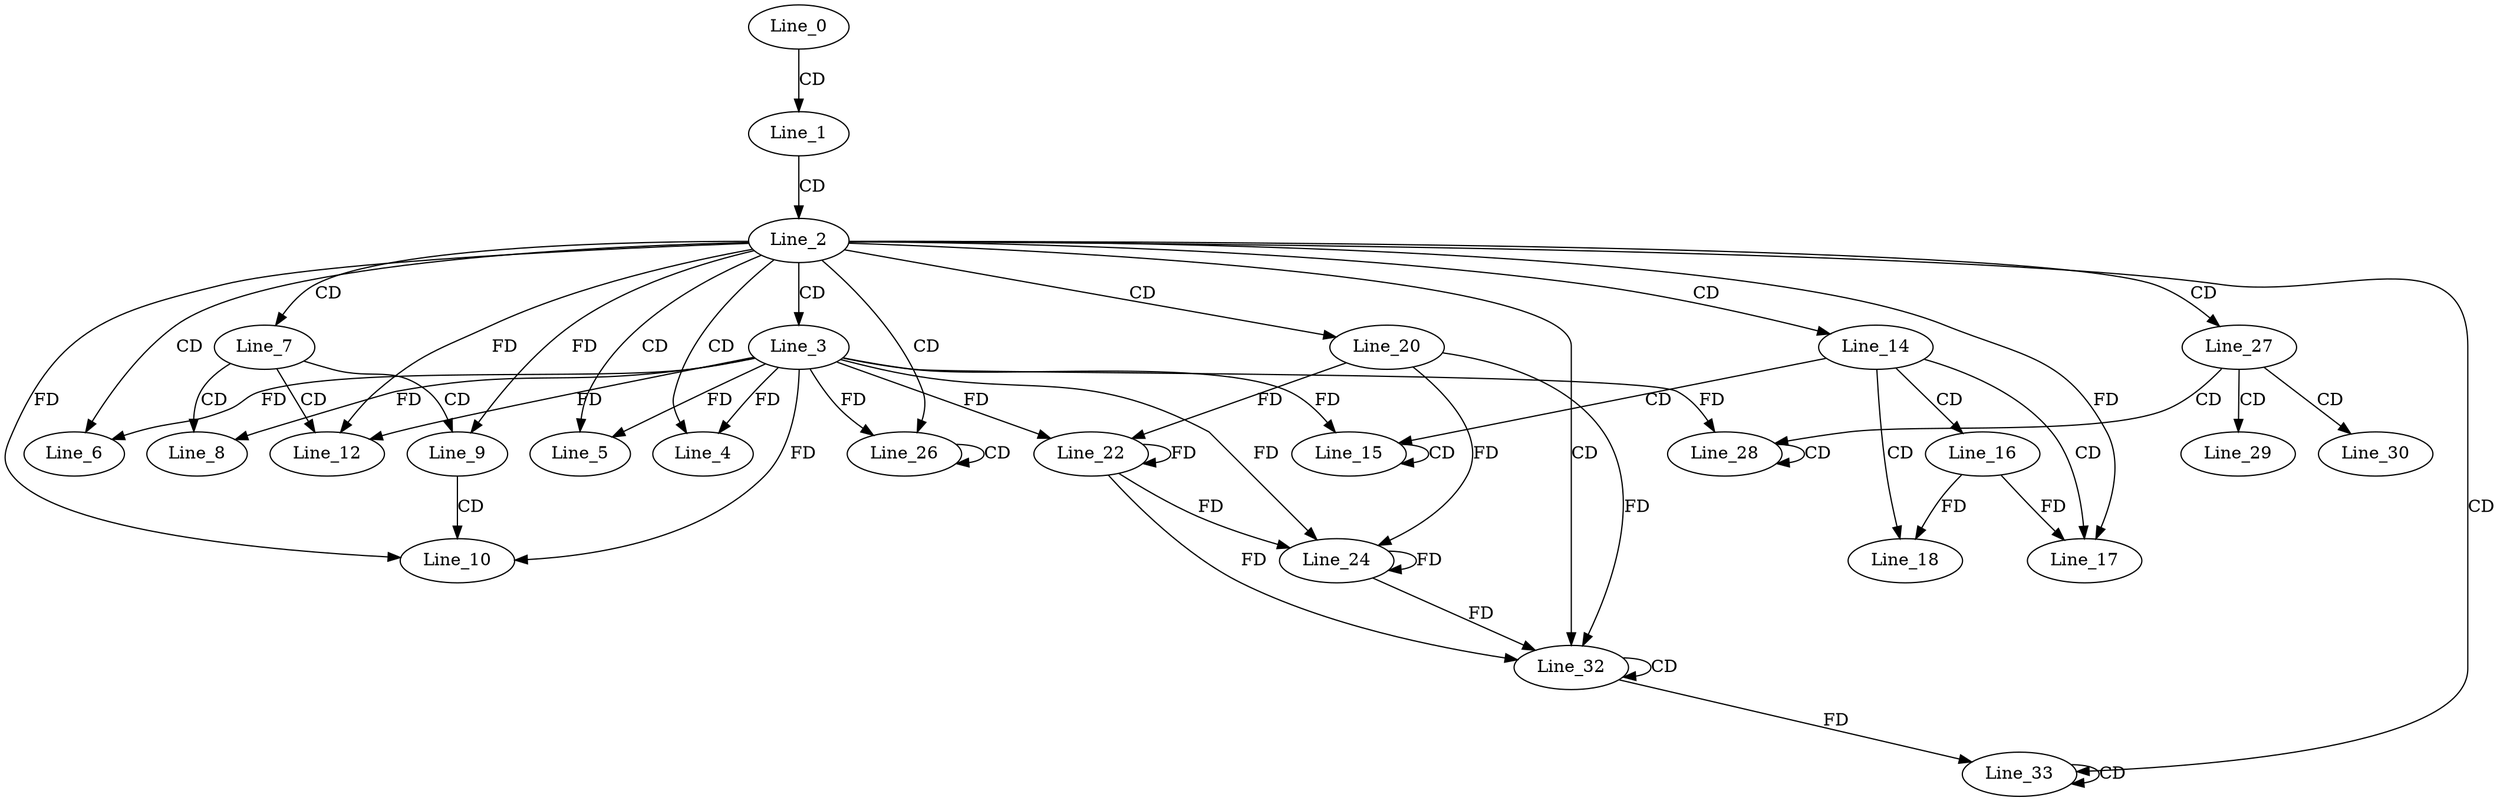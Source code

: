 digraph G {
  Line_0;
  Line_1;
  Line_2;
  Line_3;
  Line_3;
  Line_4;
  Line_5;
  Line_6;
  Line_7;
  Line_8;
  Line_9;
  Line_10;
  Line_12;
  Line_12;
  Line_14;
  Line_15;
  Line_15;
  Line_16;
  Line_17;
  Line_18;
  Line_20;
  Line_22;
  Line_22;
  Line_24;
  Line_24;
  Line_26;
  Line_26;
  Line_27;
  Line_28;
  Line_28;
  Line_29;
  Line_30;
  Line_32;
  Line_32;
  Line_33;
  Line_33;
  Line_0 -> Line_1 [ label="CD" ];
  Line_1 -> Line_2 [ label="CD" ];
  Line_2 -> Line_3 [ label="CD" ];
  Line_2 -> Line_4 [ label="CD" ];
  Line_3 -> Line_4 [ label="FD" ];
  Line_2 -> Line_5 [ label="CD" ];
  Line_3 -> Line_5 [ label="FD" ];
  Line_2 -> Line_6 [ label="CD" ];
  Line_3 -> Line_6 [ label="FD" ];
  Line_2 -> Line_7 [ label="CD" ];
  Line_7 -> Line_8 [ label="CD" ];
  Line_3 -> Line_8 [ label="FD" ];
  Line_7 -> Line_9 [ label="CD" ];
  Line_2 -> Line_9 [ label="FD" ];
  Line_9 -> Line_10 [ label="CD" ];
  Line_3 -> Line_10 [ label="FD" ];
  Line_2 -> Line_10 [ label="FD" ];
  Line_7 -> Line_12 [ label="CD" ];
  Line_3 -> Line_12 [ label="FD" ];
  Line_2 -> Line_12 [ label="FD" ];
  Line_2 -> Line_14 [ label="CD" ];
  Line_14 -> Line_15 [ label="CD" ];
  Line_15 -> Line_15 [ label="CD" ];
  Line_3 -> Line_15 [ label="FD" ];
  Line_14 -> Line_16 [ label="CD" ];
  Line_14 -> Line_17 [ label="CD" ];
  Line_16 -> Line_17 [ label="FD" ];
  Line_2 -> Line_17 [ label="FD" ];
  Line_14 -> Line_18 [ label="CD" ];
  Line_16 -> Line_18 [ label="FD" ];
  Line_2 -> Line_20 [ label="CD" ];
  Line_20 -> Line_22 [ label="FD" ];
  Line_22 -> Line_22 [ label="FD" ];
  Line_3 -> Line_22 [ label="FD" ];
  Line_20 -> Line_24 [ label="FD" ];
  Line_22 -> Line_24 [ label="FD" ];
  Line_24 -> Line_24 [ label="FD" ];
  Line_3 -> Line_24 [ label="FD" ];
  Line_2 -> Line_26 [ label="CD" ];
  Line_26 -> Line_26 [ label="CD" ];
  Line_3 -> Line_26 [ label="FD" ];
  Line_2 -> Line_27 [ label="CD" ];
  Line_27 -> Line_28 [ label="CD" ];
  Line_28 -> Line_28 [ label="CD" ];
  Line_3 -> Line_28 [ label="FD" ];
  Line_27 -> Line_29 [ label="CD" ];
  Line_27 -> Line_30 [ label="CD" ];
  Line_2 -> Line_32 [ label="CD" ];
  Line_32 -> Line_32 [ label="CD" ];
  Line_20 -> Line_32 [ label="FD" ];
  Line_22 -> Line_32 [ label="FD" ];
  Line_24 -> Line_32 [ label="FD" ];
  Line_2 -> Line_33 [ label="CD" ];
  Line_33 -> Line_33 [ label="CD" ];
  Line_32 -> Line_33 [ label="FD" ];
}
